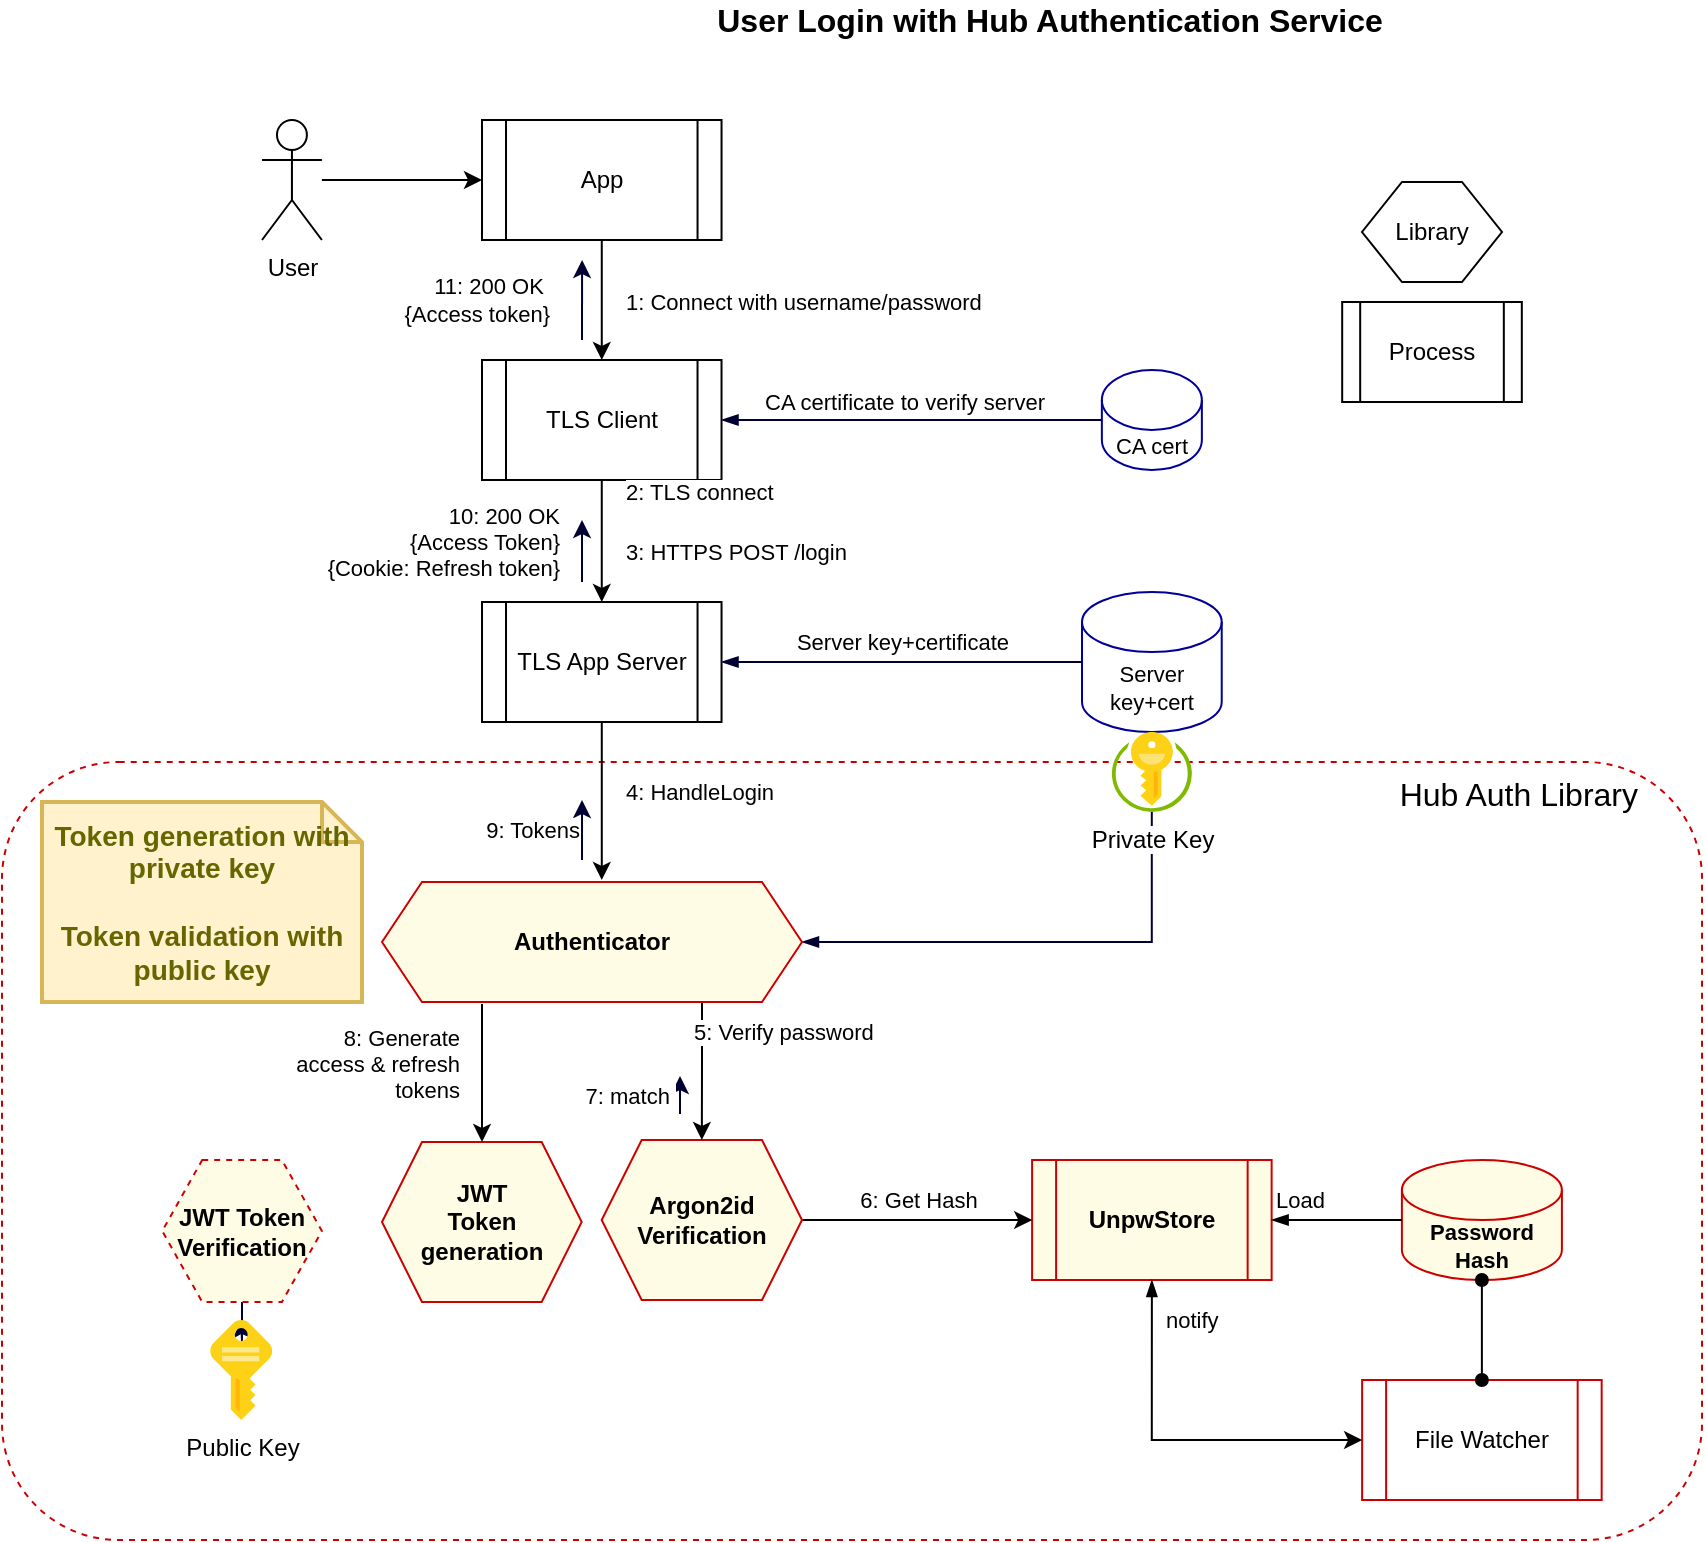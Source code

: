 <mxfile version="14.9.6" type="device"><diagram id="b842wrn-jH_wKSAiMzXX" name="Page-1"><mxGraphModel dx="-249" dy="688" grid="1" gridSize="10" guides="1" tooltips="1" connect="1" arrows="1" fold="1" page="1" pageScale="1" pageWidth="1169" pageHeight="827" math="0" shadow="0"><root><mxCell id="0"/><mxCell id="1" parent="0"/><mxCell id="FDRR-PdHbrtoxVK-6h5M-47" value="Hub Auth Library" style="rounded=1;whiteSpace=wrap;html=1;dashed=1;fontSize=16;strokeColor=#CC0000;fillColor=none;align=right;verticalAlign=top;spacingRight=30;" parent="1" vertex="1"><mxGeometry x="1280" y="410" width="850" height="389" as="geometry"/></mxCell><mxCell id="W7-XrqmA51gD8G7lCC8u-2" value="User" style="shape=umlActor;verticalLabelPosition=bottom;verticalAlign=top;html=1;outlineConnect=0;" parent="1" vertex="1"><mxGeometry x="1410.002" y="89" width="29.941" height="60" as="geometry"/></mxCell><mxCell id="Q7s-DtgGucv7IilsmvLH-6" value="UnpwStore" style="shape=process;whiteSpace=wrap;html=1;backgroundOutline=1;strokeColor=#CC0000;fillColor=#FFFCE6;fontStyle=1" parent="1" vertex="1"><mxGeometry x="1795.056" y="609" width="119.765" height="60" as="geometry"/></mxCell><mxCell id="QH8zS50cagPqOpofdyvz-9" value="4: HandleLogin" style="edgeStyle=orthogonalEdgeStyle;rounded=0;orthogonalLoop=1;jettySize=auto;html=1;exitX=0.5;exitY=1;exitDx=0;exitDy=0;align=left;entryX=0.5;entryY=0;entryDx=0;entryDy=0;" parent="1" source="Q7s-DtgGucv7IilsmvLH-8" edge="1"><mxGeometry x="560" y="249" as="geometry"><Array as="points"><mxPoint x="1580" y="459"/><mxPoint x="1580" y="459"/></Array><mxPoint x="1336.282" y="619" as="sourcePoint"/><mxPoint x="1579.878" y="469" as="targetPoint"/><mxPoint x="10" y="-5" as="offset"/></mxGeometry></mxCell><mxCell id="FDRR-PdHbrtoxVK-6h5M-41" style="edgeStyle=orthogonalEdgeStyle;rounded=0;jumpStyle=none;jumpSize=10;orthogonalLoop=1;jettySize=auto;html=1;fontSize=16;strokeColor=#000033;align=left;entryX=0;entryY=0.5;entryDx=0;entryDy=0;entryPerimeter=0;startArrow=blockThin;startFill=1;endArrow=none;endFill=0;" parent="1" source="Q7s-DtgGucv7IilsmvLH-7" target="FDRR-PdHbrtoxVK-6h5M-40" edge="1"><mxGeometry relative="1" as="geometry"><mxPoint x="1720" y="239" as="targetPoint"/></mxGeometry></mxCell><mxCell id="FDRR-PdHbrtoxVK-6h5M-42" value="CA certificate to verify server" style="edgeLabel;html=1;align=center;verticalAlign=middle;resizable=0;points=[];fontSize=11;" parent="FDRR-PdHbrtoxVK-6h5M-41" vertex="1" connectable="0"><mxGeometry x="-0.593" relative="1" as="geometry"><mxPoint x="52" y="-9" as="offset"/></mxGeometry></mxCell><mxCell id="Q7s-DtgGucv7IilsmvLH-7" value="TLS Client" style="shape=process;whiteSpace=wrap;html=1;backgroundOutline=1;" parent="1" vertex="1"><mxGeometry x="1520.0" y="209" width="119.765" height="60" as="geometry"/></mxCell><mxCell id="Q7s-DtgGucv7IilsmvLH-8" value="TLS App Server" style="shape=process;whiteSpace=wrap;html=1;backgroundOutline=1;" parent="1" vertex="1"><mxGeometry x="1520.006" y="330" width="119.765" height="60" as="geometry"/></mxCell><mxCell id="QH8zS50cagPqOpofdyvz-3" value="2: TLS connect" style="edgeStyle=orthogonalEdgeStyle;rounded=0;orthogonalLoop=1;jettySize=auto;html=1;align=left;labelPosition=right;verticalLabelPosition=middle;verticalAlign=middle;" parent="1" source="Q7s-DtgGucv7IilsmvLH-7" target="Q7s-DtgGucv7IilsmvLH-8" edge="1"><mxGeometry x="560" y="249" as="geometry"><mxPoint x="10" y="-25" as="offset"/></mxGeometry></mxCell><mxCell id="FDRR-PdHbrtoxVK-6h5M-29" value="3: HTTPS POST /login" style="edgeLabel;html=1;align=left;verticalAlign=middle;resizable=0;points=[];labelPosition=right;verticalLabelPosition=middle;" parent="QH8zS50cagPqOpofdyvz-3" vertex="1" connectable="0"><mxGeometry relative="1" as="geometry"><mxPoint x="10" y="5" as="offset"/></mxGeometry></mxCell><mxCell id="Q7s-DtgGucv7IilsmvLH-9" value="App" style="shape=process;whiteSpace=wrap;html=1;backgroundOutline=1;" parent="1" vertex="1"><mxGeometry x="1520.003" y="89" width="119.765" height="60" as="geometry"/></mxCell><mxCell id="FDRR-PdHbrtoxVK-6h5M-2" style="edgeStyle=orthogonalEdgeStyle;rounded=0;orthogonalLoop=1;jettySize=auto;html=1;entryX=0;entryY=0.5;entryDx=0;entryDy=0;" parent="1" source="W7-XrqmA51gD8G7lCC8u-2" target="Q7s-DtgGucv7IilsmvLH-9" edge="1"><mxGeometry x="1425.3" y="-311" as="geometry"/></mxCell><mxCell id="Q7s-DtgGucv7IilsmvLH-13" value="File Watcher" style="shape=process;whiteSpace=wrap;html=1;backgroundOutline=1;strokeColor=#CC0000;" parent="1" vertex="1"><mxGeometry x="1960.063" y="719" width="119.765" height="60" as="geometry"/></mxCell><mxCell id="QH8zS50cagPqOpofdyvz-19" style="edgeStyle=orthogonalEdgeStyle;rounded=0;orthogonalLoop=1;jettySize=auto;html=1;entryX=0;entryY=0.5;entryDx=0;entryDy=0;startArrow=blockThin;startFill=1;exitX=0.5;exitY=1;exitDx=0;exitDy=0;" parent="1" source="Q7s-DtgGucv7IilsmvLH-6" target="Q7s-DtgGucv7IilsmvLH-13" edge="1"><mxGeometry x="694.54" y="169" as="geometry"><Array as="points"><mxPoint x="1855" y="749"/></Array><mxPoint x="1955.068" y="769" as="sourcePoint"/></mxGeometry></mxCell><mxCell id="FDRR-PdHbrtoxVK-6h5M-7" value="notify" style="edgeLabel;html=1;align=left;verticalAlign=middle;resizable=0;points=[];" parent="QH8zS50cagPqOpofdyvz-19" vertex="1" connectable="0"><mxGeometry x="0.178" y="-3" relative="1" as="geometry"><mxPoint x="-24" y="-63" as="offset"/></mxGeometry></mxCell><mxCell id="QH8zS50cagPqOpofdyvz-20" value="Password &lt;br&gt;Hash" style="shape=cylinder3;whiteSpace=wrap;html=1;boundedLbl=1;backgroundOutline=1;size=15;strokeColor=#CC0000;fontSize=11;fillColor=#FFFCE6;fontStyle=1" parent="1" vertex="1"><mxGeometry x="1979.95" y="609" width="80" height="60" as="geometry"/></mxCell><mxCell id="QH8zS50cagPqOpofdyvz-22" value="Load" style="edgeStyle=orthogonalEdgeStyle;rounded=0;orthogonalLoop=1;jettySize=auto;html=1;entryX=0;entryY=0.5;entryDx=0;entryDy=0;entryPerimeter=0;align=left;labelPosition=right;verticalLabelPosition=middle;verticalAlign=middle;startArrow=blockThin;startFill=1;endArrow=none;endFill=0;" parent="1" source="Q7s-DtgGucv7IilsmvLH-6" target="QH8zS50cagPqOpofdyvz-20" edge="1"><mxGeometry x="560" y="249" as="geometry"><mxPoint x="2217.554" y="779" as="targetPoint"/><mxPoint x="-32" y="-10" as="offset"/></mxGeometry></mxCell><mxCell id="QH8zS50cagPqOpofdyvz-21" style="edgeStyle=orthogonalEdgeStyle;rounded=0;orthogonalLoop=1;jettySize=auto;html=1;endArrow=oval;endFill=1;startArrow=oval;startFill=1;" parent="1" source="Q7s-DtgGucv7IilsmvLH-13" target="QH8zS50cagPqOpofdyvz-20" edge="1"><mxGeometry x="694.54" y="169" as="geometry"/></mxCell><mxCell id="V7XLh-JUbc82oOKqjvw1-21" value="6: Get Hash" style="edgeStyle=orthogonalEdgeStyle;rounded=0;orthogonalLoop=1;jettySize=auto;html=1;entryX=0;entryY=0.5;entryDx=0;entryDy=0;exitX=1;exitY=0.5;exitDx=0;exitDy=0;" parent="1" source="FDRR-PdHbrtoxVK-6h5M-11" target="Q7s-DtgGucv7IilsmvLH-6" edge="1"><mxGeometry x="560" y="329" as="geometry"><mxPoint x="1885.205" y="789" as="sourcePoint"/><Array as="points"><mxPoint x="1795" y="639"/></Array><mxPoint y="-10" as="offset"/></mxGeometry></mxCell><mxCell id="V7XLh-JUbc82oOKqjvw1-26" style="edgeStyle=orthogonalEdgeStyle;rounded=0;orthogonalLoop=1;jettySize=auto;html=1;align=right;exitX=0.5;exitY=1;exitDx=0;exitDy=0;" parent="1" source="Q7s-DtgGucv7IilsmvLH-9" target="Q7s-DtgGucv7IilsmvLH-7" edge="1"><mxGeometry x="694.54" y="89" as="geometry"><mxPoint x="930.078" y="639" as="sourcePoint"/></mxGeometry></mxCell><mxCell id="FDRR-PdHbrtoxVK-6h5M-28" value="1: Connect with username/password" style="edgeLabel;html=1;align=left;verticalAlign=middle;resizable=0;points=[];" parent="V7XLh-JUbc82oOKqjvw1-26" vertex="1" connectable="0"><mxGeometry relative="1" as="geometry"><mxPoint x="10" y="1" as="offset"/></mxGeometry></mxCell><mxCell id="FDRR-PdHbrtoxVK-6h5M-11" value="Argon2id&lt;br&gt;Verification" style="shape=hexagon;perimeter=hexagonPerimeter2;whiteSpace=wrap;html=1;fixedSize=1;strokeColor=#CC0000;fillColor=#FFFCE6;fontStyle=1" parent="1" vertex="1"><mxGeometry x="1579.84" y="599" width="100.16" height="80" as="geometry"/></mxCell><mxCell id="FDRR-PdHbrtoxVK-6h5M-49" value="" style="edgeStyle=orthogonalEdgeStyle;rounded=0;jumpStyle=none;jumpSize=10;orthogonalLoop=1;jettySize=auto;html=1;fontSize=16;strokeColor=#000033;align=left;" parent="1" source="FDRR-PdHbrtoxVK-6h5M-12" target="FDRR-PdHbrtoxVK-6h5M-48" edge="1"><mxGeometry relative="1" as="geometry"/></mxCell><mxCell id="FDRR-PdHbrtoxVK-6h5M-12" value="JWT Token Verification" style="shape=hexagon;perimeter=hexagonPerimeter2;whiteSpace=wrap;html=1;fixedSize=1;dashed=1;fillColor=#FFFCE6;strokeColor=#CC0000;fontStyle=1" parent="1" vertex="1"><mxGeometry x="1360.1" y="609" width="79.84" height="71" as="geometry"/></mxCell><mxCell id="FDRR-PdHbrtoxVK-6h5M-44" style="edgeStyle=orthogonalEdgeStyle;rounded=0;jumpStyle=none;jumpSize=10;orthogonalLoop=1;jettySize=auto;html=1;fontSize=11;strokeColor=#000033;align=left;exitX=1;exitY=0.5;exitDx=0;exitDy=0;startArrow=blockThin;startFill=1;endArrow=none;endFill=0;" parent="1" source="e2XU1f7BwjbJ6v8G4TGp-1" target="FDRR-PdHbrtoxVK-6h5M-45" edge="1"><mxGeometry relative="1" as="geometry"><mxPoint x="1518.878" y="709.681" as="targetPoint"/></mxGeometry></mxCell><mxCell id="FDRR-PdHbrtoxVK-6h5M-13" value="JWT&lt;br&gt;Token generation" style="shape=hexagon;perimeter=hexagonPerimeter2;whiteSpace=wrap;html=1;fixedSize=1;strokeColor=#CC0000;fillColor=#FFFCE6;fontStyle=1" parent="1" vertex="1"><mxGeometry x="1470" y="600" width="99.84" height="80" as="geometry"/></mxCell><mxCell id="QH8zS50cagPqOpofdyvz-10" value="8: Generate &lt;br&gt;access &amp;amp; refresh &lt;br&gt;tokens" style="edgeStyle=orthogonalEdgeStyle;rounded=0;orthogonalLoop=1;jettySize=auto;html=1;entryX=0.5;entryY=0;entryDx=0;entryDy=0;align=right;" parent="1" target="FDRR-PdHbrtoxVK-6h5M-13" edge="1"><mxGeometry as="geometry"><mxPoint x="1520" y="531" as="sourcePoint"/><mxPoint x="1540" y="609" as="targetPoint"/><Array as="points"><mxPoint x="1520" y="600"/></Array><mxPoint x="-10" y="-5" as="offset"/></mxGeometry></mxCell><mxCell id="FDRR-PdHbrtoxVK-6h5M-16" value="Library" style="shape=hexagon;perimeter=hexagonPerimeter2;whiteSpace=wrap;html=1;fixedSize=1;" parent="1" vertex="1"><mxGeometry x="1960" y="120" width="70" height="50" as="geometry"/></mxCell><mxCell id="FDRR-PdHbrtoxVK-6h5M-17" value="Process" style="shape=process;whiteSpace=wrap;html=1;backgroundOutline=1;" parent="1" vertex="1"><mxGeometry x="1950.092" y="180" width="89.824" height="50" as="geometry"/></mxCell><mxCell id="FDRR-PdHbrtoxVK-6h5M-22" value="Server key+cert" style="shape=cylinder3;whiteSpace=wrap;html=1;boundedLbl=1;backgroundOutline=1;size=15;fontSize=11;strokeColor=#000099;" parent="1" vertex="1"><mxGeometry x="1820.003" y="325" width="69.863" height="70" as="geometry"/></mxCell><mxCell id="FDRR-PdHbrtoxVK-6h5M-21" value="" style="edgeStyle=orthogonalEdgeStyle;rounded=0;jumpStyle=none;jumpSize=10;orthogonalLoop=1;jettySize=auto;html=1;strokeColor=#000033;align=right;entryX=0;entryY=0.5;entryDx=0;entryDy=0;entryPerimeter=0;startArrow=blockThin;startFill=1;endArrow=none;endFill=0;" parent="1" source="Q7s-DtgGucv7IilsmvLH-8" target="FDRR-PdHbrtoxVK-6h5M-22" edge="1"><mxGeometry x="560" y="249" as="geometry"><mxPoint x="1640" y="389" as="sourcePoint"/><mxPoint x="1790" y="389" as="targetPoint"/><Array as="points"/><mxPoint x="-163" y="65" as="offset"/></mxGeometry></mxCell><mxCell id="FDRR-PdHbrtoxVK-6h5M-33" value="Server key+certificate" style="edgeLabel;html=1;align=center;verticalAlign=middle;resizable=0;points=[];" parent="FDRR-PdHbrtoxVK-6h5M-21" vertex="1" connectable="0"><mxGeometry relative="1" as="geometry"><mxPoint y="-10" as="offset"/></mxGeometry></mxCell><mxCell id="FDRR-PdHbrtoxVK-6h5M-36" value="9: Tokens" style="endArrow=classic;html=1;strokeColor=#000033;align=right;" parent="1" edge="1"><mxGeometry width="50" height="50" relative="1" as="geometry"><mxPoint x="1570" y="459" as="sourcePoint"/><mxPoint x="1570" y="429" as="targetPoint"/></mxGeometry></mxCell><mxCell id="FDRR-PdHbrtoxVK-6h5M-37" value="10: 200 OK&lt;br&gt;{Access Token}&lt;br&gt;{Cookie: Refresh token}" style="endArrow=classic;html=1;strokeColor=#000033;align=right;" parent="1" edge="1"><mxGeometry x="0.3" y="10" width="50" height="50" relative="1" as="geometry"><mxPoint x="1570" y="320" as="sourcePoint"/><mxPoint x="1570" y="289" as="targetPoint"/><mxPoint as="offset"/></mxGeometry></mxCell><mxCell id="FDRR-PdHbrtoxVK-6h5M-38" value="11: 200 OK&amp;nbsp;&lt;br&gt;{Access token}" style="endArrow=classic;html=1;strokeColor=#000033;align=right;" parent="1" edge="1"><mxGeometry x="-0.001" y="15" width="50" height="50" relative="1" as="geometry"><mxPoint x="1570" y="199" as="sourcePoint"/><mxPoint x="1570.04" y="159" as="targetPoint"/><mxPoint as="offset"/></mxGeometry></mxCell><mxCell id="FDRR-PdHbrtoxVK-6h5M-39" value="User Login with Hub Authentication Service" style="text;html=1;strokeColor=none;fillColor=none;align=center;verticalAlign=middle;whiteSpace=wrap;rounded=0;dashed=1;fontSize=16;fontStyle=1" parent="1" vertex="1"><mxGeometry x="1614" y="29" width="380" height="20" as="geometry"/></mxCell><mxCell id="FDRR-PdHbrtoxVK-6h5M-40" value="CA cert" style="shape=cylinder3;whiteSpace=wrap;html=1;boundedLbl=1;backgroundOutline=1;size=15;fontSize=11;strokeColor=#000099;" parent="1" vertex="1"><mxGeometry x="1829.93" y="214" width="50" height="50" as="geometry"/></mxCell><mxCell id="FDRR-PdHbrtoxVK-6h5M-45" value="Private Key" style="html=1;points=[];align=center;image;fontSize=12;image=img/lib/mscae/Key_Vaults.svg;dashed=1;strokeColor=#CC0000;fillColor=none;aspect=fixed;" parent="1" vertex="1"><mxGeometry x="1834.94" y="395" width="40" height="40" as="geometry"/></mxCell><mxCell id="FDRR-PdHbrtoxVK-6h5M-48" value="Public Key" style="aspect=fixed;html=1;points=[];align=center;image;fontSize=12;image=img/lib/mscae/Key.svg;dashed=1;strokeColor=#000099;fillColor=none;" parent="1" vertex="1"><mxGeometry x="1384.1" y="689" width="31" height="50" as="geometry"/></mxCell><mxCell id="FDRR-PdHbrtoxVK-6h5M-50" value="7: match&amp;nbsp;" style="endArrow=classic;html=1;strokeColor=#000033;align=right;" parent="1" edge="1"><mxGeometry x="-0.053" y="1" width="50" height="50" relative="1" as="geometry"><mxPoint x="1619" y="586" as="sourcePoint"/><mxPoint x="1619" y="567" as="targetPoint"/><mxPoint as="offset"/></mxGeometry></mxCell><mxCell id="FDRR-PdHbrtoxVK-6h5M-51" value="5: Verify password" style="edgeStyle=orthogonalEdgeStyle;rounded=0;orthogonalLoop=1;jettySize=auto;html=1;entryX=0.5;entryY=0;entryDx=0;entryDy=0;align=left;labelPosition=right;verticalLabelPosition=middle;verticalAlign=middle;" parent="1" source="e2XU1f7BwjbJ6v8G4TGp-1" target="FDRR-PdHbrtoxVK-6h5M-11" edge="1"><mxGeometry x="560" y="249" as="geometry"><Array as="points"><mxPoint x="1630" y="560"/><mxPoint x="1630" y="560"/></Array><mxPoint x="1599.16" y="529.42" as="sourcePoint"/><mxPoint x="1629.761" y="609" as="targetPoint"/><mxPoint x="-6" y="-20" as="offset"/></mxGeometry></mxCell><mxCell id="FrjNYOdidtSICdL4RoSz-1" value="Token generation with private key&lt;br&gt;&lt;br&gt;Token validation with public key" style="shape=note;strokeWidth=2;fontSize=14;size=20;whiteSpace=wrap;html=1;fillColor=#fff2cc;strokeColor=#d6b656;fontColor=#666600;fontStyle=1" parent="1" vertex="1"><mxGeometry x="1300" y="430" width="160" height="100" as="geometry"/></mxCell><mxCell id="e2XU1f7BwjbJ6v8G4TGp-1" value="Authenticator" style="shape=hexagon;perimeter=hexagonPerimeter2;whiteSpace=wrap;html=1;fixedSize=1;strokeColor=#CC0000;fillColor=#FFFCE6;fontStyle=1" parent="1" vertex="1"><mxGeometry x="1470" y="470" width="210" height="60" as="geometry"/></mxCell></root></mxGraphModel></diagram></mxfile>